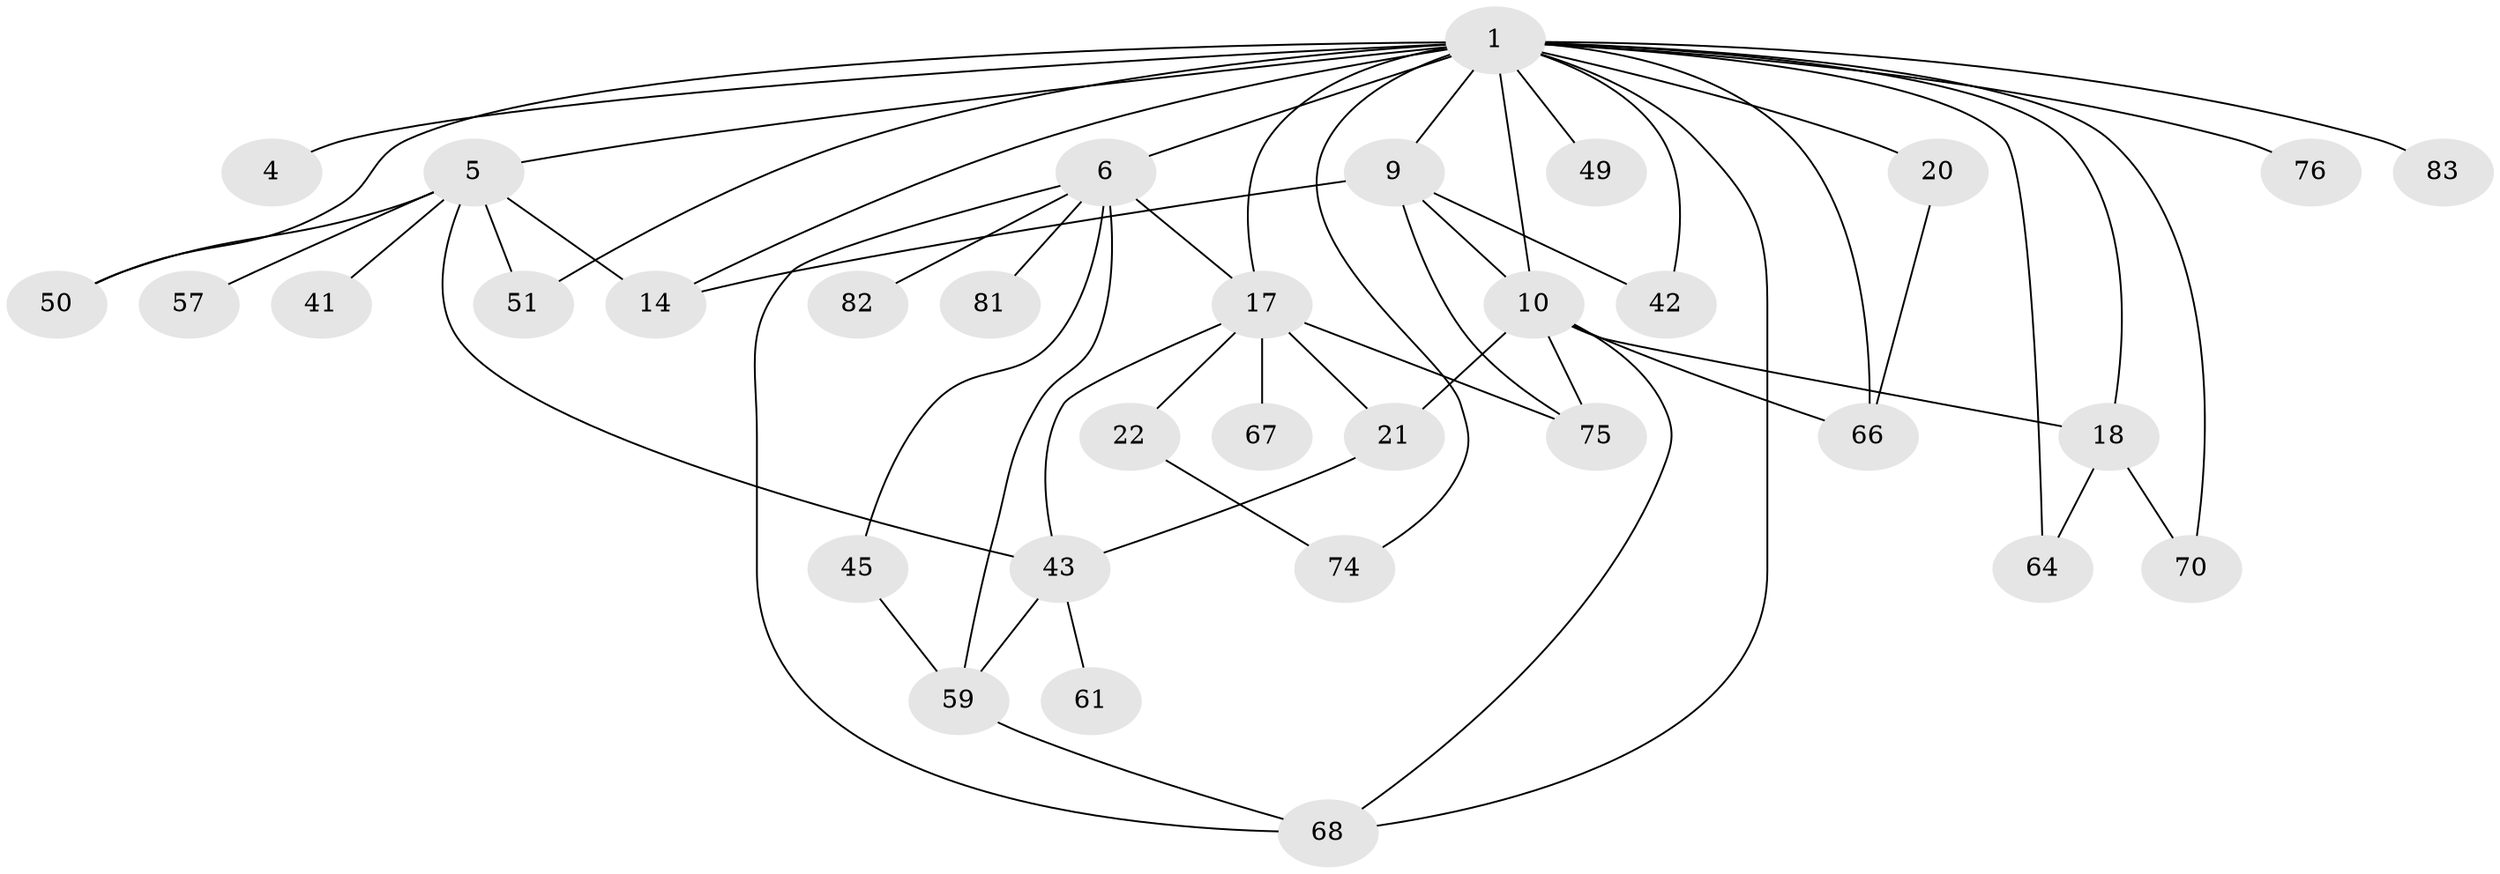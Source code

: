 // original degree distribution, {5: 0.05952380952380952, 7: 0.023809523809523808, 10: 0.011904761904761904, 1: 0.27380952380952384, 2: 0.20238095238095238, 4: 0.11904761904761904, 6: 0.023809523809523808, 3: 0.2857142857142857}
// Generated by graph-tools (version 1.1) at 2025/16/03/04/25 18:16:47]
// undirected, 33 vertices, 55 edges
graph export_dot {
graph [start="1"]
  node [color=gray90,style=filled];
  1 [super="+2+7+8"];
  4;
  5 [super="+12"];
  6 [super="+11+29+16"];
  9 [super="+13+65+19"];
  10 [super="+15+24"];
  14 [super="+40"];
  17 [super="+54+37"];
  18 [super="+33+32+31"];
  20 [super="+46+36+28"];
  21;
  22 [super="+48+38"];
  41;
  42;
  43 [super="+79+78"];
  45;
  49;
  50 [super="+56"];
  51;
  57;
  59 [super="+77"];
  61;
  64;
  66;
  67;
  68 [super="+84"];
  70;
  74 [super="+80"];
  75;
  76;
  81;
  82;
  83;
  1 -- 20 [weight=3];
  1 -- 64;
  1 -- 4;
  1 -- 5;
  1 -- 6 [weight=2];
  1 -- 70;
  1 -- 9;
  1 -- 42;
  1 -- 17;
  1 -- 18;
  1 -- 83;
  1 -- 51 [weight=2];
  1 -- 10 [weight=2];
  1 -- 74;
  1 -- 76;
  1 -- 14 [weight=2];
  1 -- 50;
  1 -- 66;
  1 -- 49;
  1 -- 68;
  5 -- 50;
  5 -- 51;
  5 -- 41;
  5 -- 57;
  5 -- 14;
  5 -- 43;
  6 -- 81;
  6 -- 82;
  6 -- 68;
  6 -- 59;
  6 -- 17;
  6 -- 45;
  9 -- 75;
  9 -- 42;
  9 -- 14;
  9 -- 10;
  10 -- 66 [weight=2];
  10 -- 68;
  10 -- 75;
  10 -- 18;
  10 -- 21;
  17 -- 21;
  17 -- 22;
  17 -- 67;
  17 -- 75;
  17 -- 43;
  18 -- 64;
  18 -- 70;
  20 -- 66;
  21 -- 43;
  22 -- 74;
  43 -- 61;
  43 -- 59;
  45 -- 59;
  59 -- 68;
}
